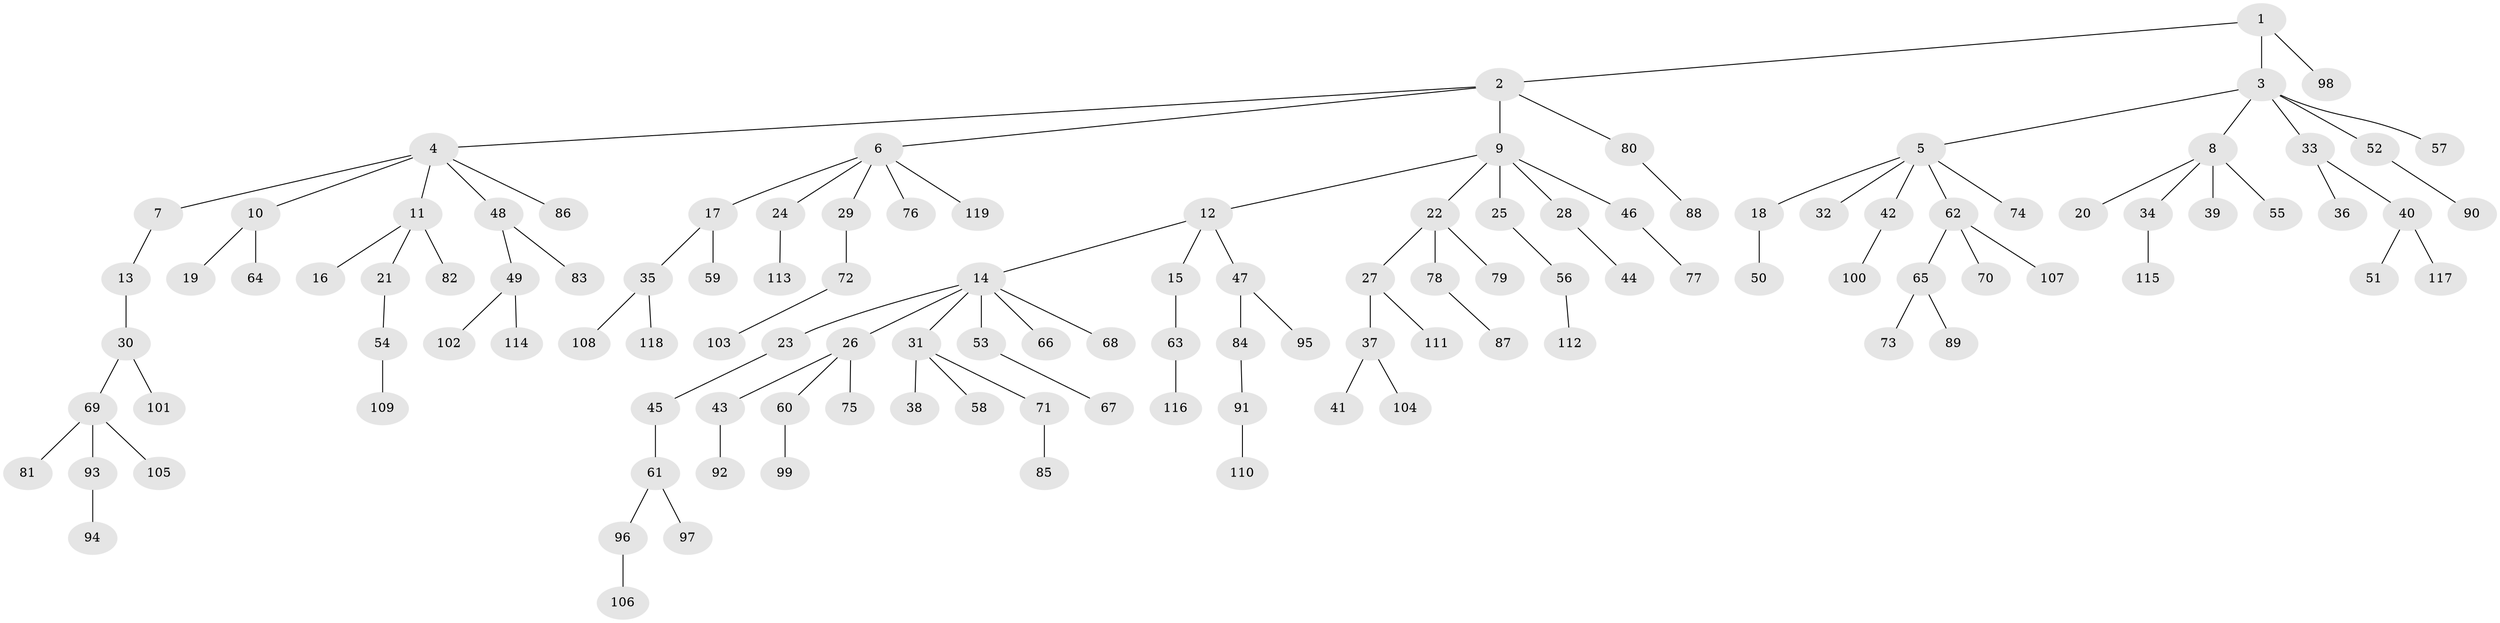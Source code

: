 // Generated by graph-tools (version 1.1) at 2025/36/03/09/25 02:36:31]
// undirected, 119 vertices, 118 edges
graph export_dot {
graph [start="1"]
  node [color=gray90,style=filled];
  1;
  2;
  3;
  4;
  5;
  6;
  7;
  8;
  9;
  10;
  11;
  12;
  13;
  14;
  15;
  16;
  17;
  18;
  19;
  20;
  21;
  22;
  23;
  24;
  25;
  26;
  27;
  28;
  29;
  30;
  31;
  32;
  33;
  34;
  35;
  36;
  37;
  38;
  39;
  40;
  41;
  42;
  43;
  44;
  45;
  46;
  47;
  48;
  49;
  50;
  51;
  52;
  53;
  54;
  55;
  56;
  57;
  58;
  59;
  60;
  61;
  62;
  63;
  64;
  65;
  66;
  67;
  68;
  69;
  70;
  71;
  72;
  73;
  74;
  75;
  76;
  77;
  78;
  79;
  80;
  81;
  82;
  83;
  84;
  85;
  86;
  87;
  88;
  89;
  90;
  91;
  92;
  93;
  94;
  95;
  96;
  97;
  98;
  99;
  100;
  101;
  102;
  103;
  104;
  105;
  106;
  107;
  108;
  109;
  110;
  111;
  112;
  113;
  114;
  115;
  116;
  117;
  118;
  119;
  1 -- 2;
  1 -- 3;
  1 -- 98;
  2 -- 4;
  2 -- 6;
  2 -- 9;
  2 -- 80;
  3 -- 5;
  3 -- 8;
  3 -- 33;
  3 -- 52;
  3 -- 57;
  4 -- 7;
  4 -- 10;
  4 -- 11;
  4 -- 48;
  4 -- 86;
  5 -- 18;
  5 -- 32;
  5 -- 42;
  5 -- 62;
  5 -- 74;
  6 -- 17;
  6 -- 24;
  6 -- 29;
  6 -- 76;
  6 -- 119;
  7 -- 13;
  8 -- 20;
  8 -- 34;
  8 -- 39;
  8 -- 55;
  9 -- 12;
  9 -- 22;
  9 -- 25;
  9 -- 28;
  9 -- 46;
  10 -- 19;
  10 -- 64;
  11 -- 16;
  11 -- 21;
  11 -- 82;
  12 -- 14;
  12 -- 15;
  12 -- 47;
  13 -- 30;
  14 -- 23;
  14 -- 26;
  14 -- 31;
  14 -- 53;
  14 -- 66;
  14 -- 68;
  15 -- 63;
  17 -- 35;
  17 -- 59;
  18 -- 50;
  21 -- 54;
  22 -- 27;
  22 -- 78;
  22 -- 79;
  23 -- 45;
  24 -- 113;
  25 -- 56;
  26 -- 43;
  26 -- 60;
  26 -- 75;
  27 -- 37;
  27 -- 111;
  28 -- 44;
  29 -- 72;
  30 -- 69;
  30 -- 101;
  31 -- 38;
  31 -- 58;
  31 -- 71;
  33 -- 36;
  33 -- 40;
  34 -- 115;
  35 -- 108;
  35 -- 118;
  37 -- 41;
  37 -- 104;
  40 -- 51;
  40 -- 117;
  42 -- 100;
  43 -- 92;
  45 -- 61;
  46 -- 77;
  47 -- 84;
  47 -- 95;
  48 -- 49;
  48 -- 83;
  49 -- 102;
  49 -- 114;
  52 -- 90;
  53 -- 67;
  54 -- 109;
  56 -- 112;
  60 -- 99;
  61 -- 96;
  61 -- 97;
  62 -- 65;
  62 -- 70;
  62 -- 107;
  63 -- 116;
  65 -- 73;
  65 -- 89;
  69 -- 81;
  69 -- 93;
  69 -- 105;
  71 -- 85;
  72 -- 103;
  78 -- 87;
  80 -- 88;
  84 -- 91;
  91 -- 110;
  93 -- 94;
  96 -- 106;
}
